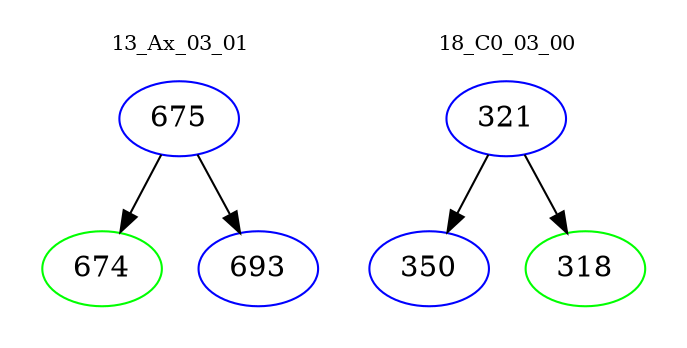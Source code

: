 digraph{
subgraph cluster_0 {
color = white
label = "13_Ax_03_01";
fontsize=10;
T0_675 [label="675", color="blue"]
T0_675 -> T0_674 [color="black"]
T0_674 [label="674", color="green"]
T0_675 -> T0_693 [color="black"]
T0_693 [label="693", color="blue"]
}
subgraph cluster_1 {
color = white
label = "18_C0_03_00";
fontsize=10;
T1_321 [label="321", color="blue"]
T1_321 -> T1_350 [color="black"]
T1_350 [label="350", color="blue"]
T1_321 -> T1_318 [color="black"]
T1_318 [label="318", color="green"]
}
}
